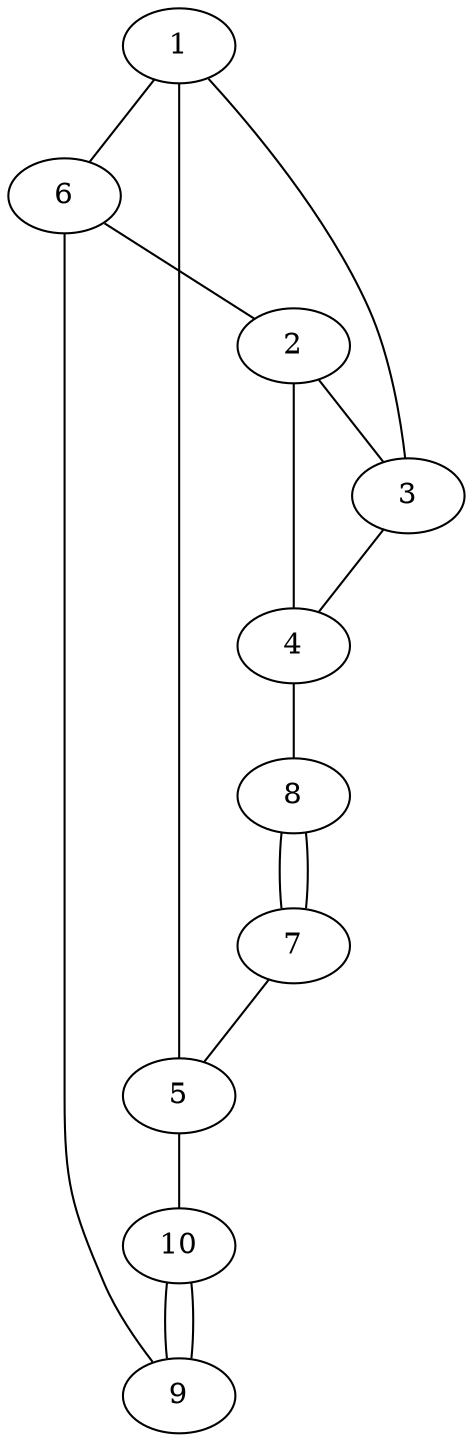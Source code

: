 graph "" {
	1 -- 6 [key=0];
1 -- 3 [key=0];
1 -- 5 [key=0];
6 -- 2 [key=0];
6 -- 9 [key=0];
2 -- 3 [key=0];
2 -- 4 [key=0];
3 -- 4 [key=0];
4 -- 8 [key=0];
8 -- 7 [key=0];
8 -- 7 [key=1];
7 -- 5 [key=0];
5 -- 10 [key=0];
10 -- 9 [key=0];
10 -- 9 [key=1];
}
